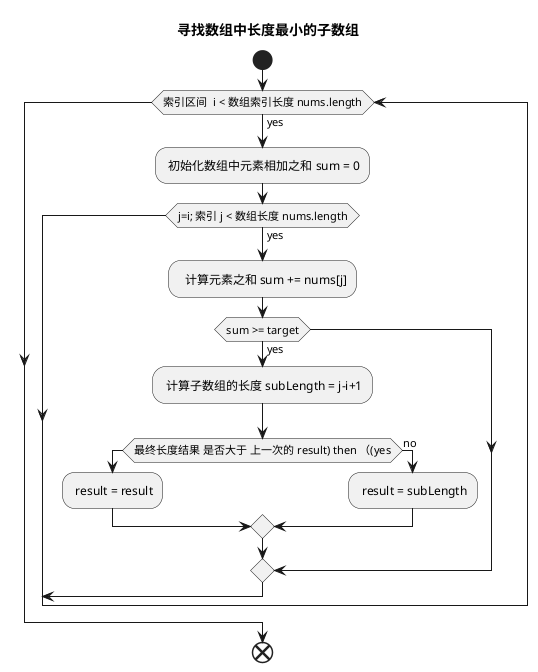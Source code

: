 @startuml
title 寻找数组中长度最小的子数组

start
while (索引区间  i < 数组索引长度 nums.length) is (yes)
    : 初始化数组中元素相加之和 sum = 0;
    while (j=i; 索引 j < 数组长度 nums.length) is (yes)
    :  计算元素之和 sum += nums[j];
        if (sum >= target) then (yes)
            : 计算子数组的长度 subLength = j-i+1;
            if (最终长度结果 是否大于 上一次的 result) then （(yes)
                : result = result;
            else (no)
                : result = subLength;
            endif
        endif
    break
    endwhile
endwhile
end
@enduml